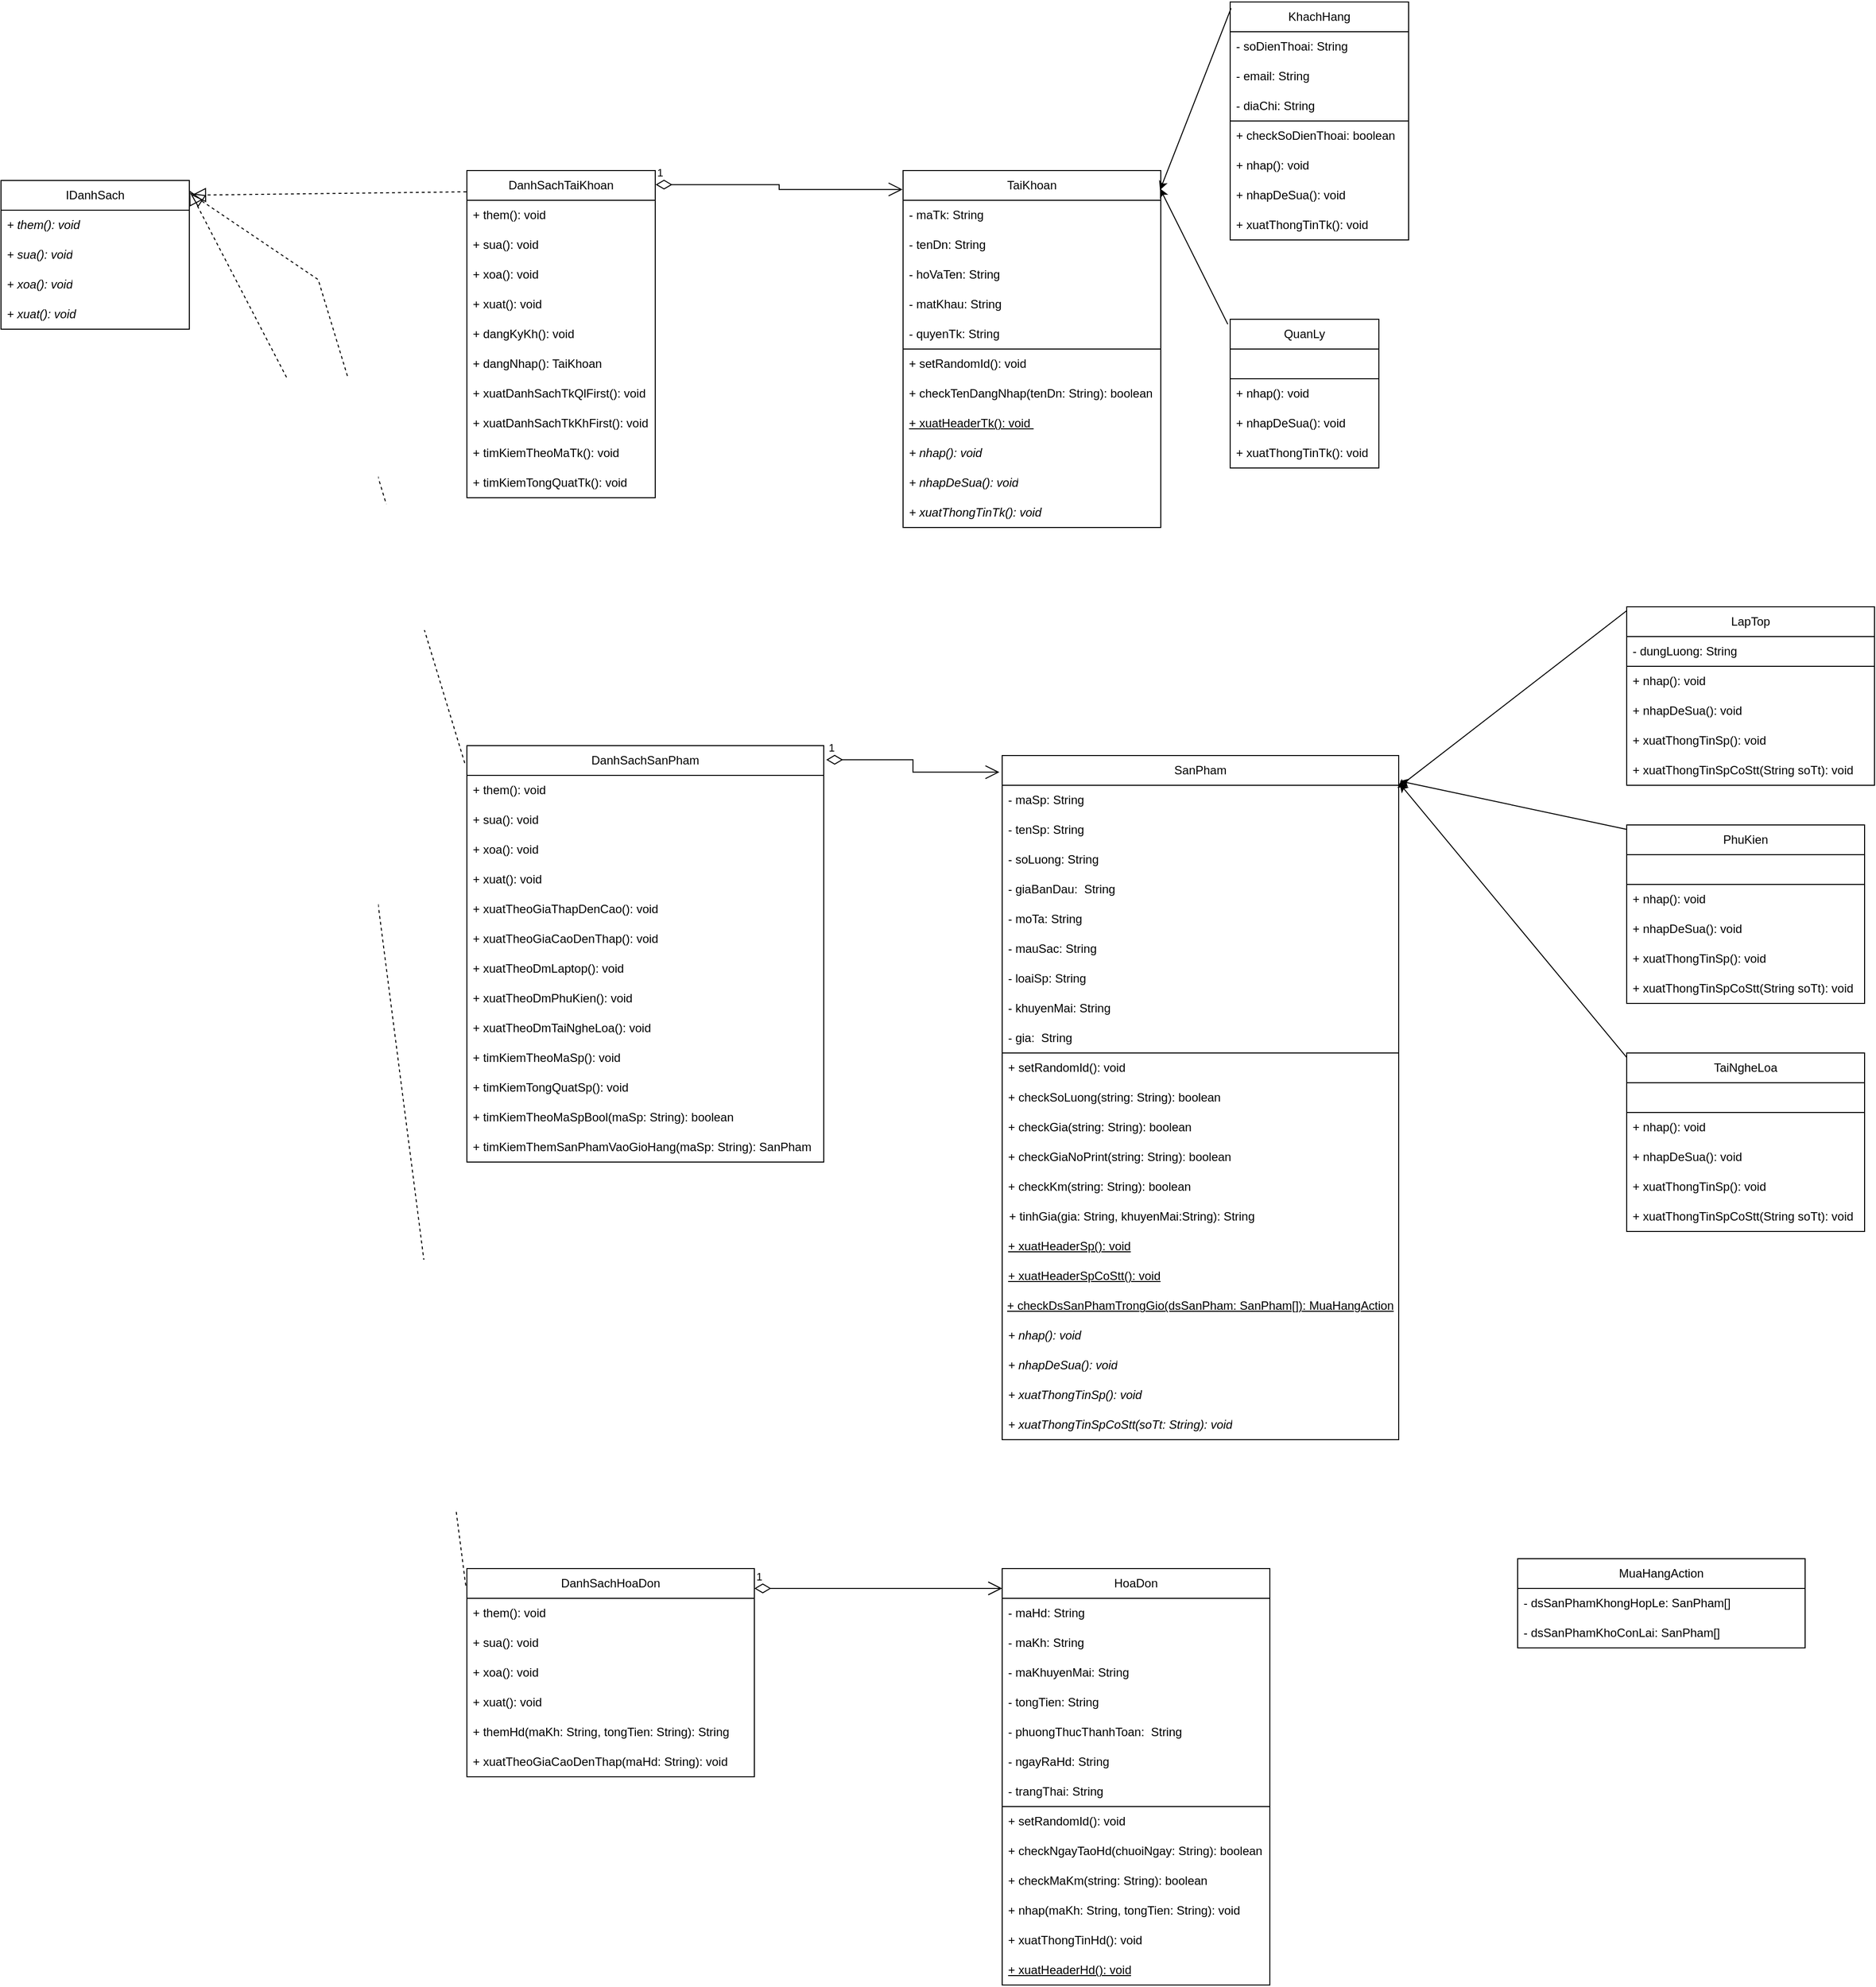 <mxfile version="26.1.0">
  <diagram name="Trang-1" id="TEADo6_Qft5cRPyc7dZM">
    <mxGraphModel dx="3261" dy="1114" grid="1" gridSize="10" guides="1" tooltips="1" connect="1" arrows="1" fold="1" page="1" pageScale="1" pageWidth="827" pageHeight="1169" math="0" shadow="0">
      <root>
        <mxCell id="0" />
        <mxCell id="1" parent="0" />
        <mxCell id="GnyuzEe8Hdg3utKh5gc8-3" value="TaiKhoan" style="swimlane;fontStyle=0;childLayout=stackLayout;horizontal=1;startSize=30;horizontalStack=0;resizeParent=1;resizeParentMax=0;resizeLast=0;collapsible=1;marginBottom=0;whiteSpace=wrap;html=1;" parent="1" vertex="1">
          <mxGeometry x="150" y="210" width="260" height="180" as="geometry" />
        </mxCell>
        <mxCell id="GnyuzEe8Hdg3utKh5gc8-4" value="- maTk: String" style="text;strokeColor=none;fillColor=none;align=left;verticalAlign=middle;spacingLeft=4;spacingRight=4;overflow=hidden;points=[[0,0.5],[1,0.5]];portConstraint=eastwest;rotatable=0;whiteSpace=wrap;html=1;" parent="GnyuzEe8Hdg3utKh5gc8-3" vertex="1">
          <mxGeometry y="30" width="260" height="30" as="geometry" />
        </mxCell>
        <mxCell id="GnyuzEe8Hdg3utKh5gc8-6" value="- tenDn: String" style="text;strokeColor=none;fillColor=none;align=left;verticalAlign=middle;spacingLeft=4;spacingRight=4;overflow=hidden;points=[[0,0.5],[1,0.5]];portConstraint=eastwest;rotatable=0;whiteSpace=wrap;html=1;" parent="GnyuzEe8Hdg3utKh5gc8-3" vertex="1">
          <mxGeometry y="60" width="260" height="30" as="geometry" />
        </mxCell>
        <mxCell id="JC-z9ZiI9egvLf5v4hhp-21" value="- hoVaTen: String" style="text;strokeColor=none;fillColor=none;align=left;verticalAlign=middle;spacingLeft=4;spacingRight=4;overflow=hidden;points=[[0,0.5],[1,0.5]];portConstraint=eastwest;rotatable=0;whiteSpace=wrap;html=1;" parent="GnyuzEe8Hdg3utKh5gc8-3" vertex="1">
          <mxGeometry y="90" width="260" height="30" as="geometry" />
        </mxCell>
        <mxCell id="GnyuzEe8Hdg3utKh5gc8-8" value="- matKhau: String" style="text;strokeColor=none;fillColor=none;align=left;verticalAlign=middle;spacingLeft=4;spacingRight=4;overflow=hidden;points=[[0,0.5],[1,0.5]];portConstraint=eastwest;rotatable=0;whiteSpace=wrap;html=1;" parent="GnyuzEe8Hdg3utKh5gc8-3" vertex="1">
          <mxGeometry y="120" width="260" height="30" as="geometry" />
        </mxCell>
        <mxCell id="GnyuzEe8Hdg3utKh5gc8-11" value="- quyenTk: String" style="text;strokeColor=none;fillColor=none;align=left;verticalAlign=middle;spacingLeft=4;spacingRight=4;overflow=hidden;points=[[0,0.5],[1,0.5]];portConstraint=eastwest;rotatable=0;whiteSpace=wrap;html=1;" parent="GnyuzEe8Hdg3utKh5gc8-3" vertex="1">
          <mxGeometry y="150" width="260" height="30" as="geometry" />
        </mxCell>
        <mxCell id="GnyuzEe8Hdg3utKh5gc8-12" value="" style="swimlane;startSize=0;" parent="1" vertex="1">
          <mxGeometry x="150" y="390" width="260" height="180" as="geometry" />
        </mxCell>
        <mxCell id="GnyuzEe8Hdg3utKh5gc8-13" value="+ setRandomId(): void&amp;nbsp;" style="text;strokeColor=none;fillColor=none;align=left;verticalAlign=middle;spacingLeft=4;spacingRight=4;overflow=hidden;points=[[0,0.5],[1,0.5]];portConstraint=eastwest;rotatable=0;whiteSpace=wrap;html=1;" parent="GnyuzEe8Hdg3utKh5gc8-12" vertex="1">
          <mxGeometry width="140" height="30" as="geometry" />
        </mxCell>
        <mxCell id="_Qm1WaXk6jFMfFJq54K4-4" value="+ checkTenDangNhap(tenDn: String): boolean&amp;nbsp;" style="text;strokeColor=none;fillColor=none;align=left;verticalAlign=middle;spacingLeft=4;spacingRight=4;overflow=hidden;points=[[0,0.5],[1,0.5]];portConstraint=eastwest;rotatable=0;whiteSpace=wrap;html=1;" parent="GnyuzEe8Hdg3utKh5gc8-12" vertex="1">
          <mxGeometry y="30" width="260" height="30" as="geometry" />
        </mxCell>
        <mxCell id="_Qm1WaXk6jFMfFJq54K4-8" value="+ xuatHeaderTk(): void&amp;nbsp;" style="text;strokeColor=none;fillColor=none;align=left;verticalAlign=middle;spacingLeft=4;spacingRight=4;overflow=hidden;points=[[0,0.5],[1,0.5]];portConstraint=eastwest;rotatable=0;whiteSpace=wrap;html=1;fontStyle=4" parent="GnyuzEe8Hdg3utKh5gc8-12" vertex="1">
          <mxGeometry y="60" width="190" height="30" as="geometry" />
        </mxCell>
        <mxCell id="_Qm1WaXk6jFMfFJq54K4-5" value="+ nhap(): void" style="text;strokeColor=none;fillColor=none;align=left;verticalAlign=middle;spacingLeft=4;spacingRight=4;overflow=hidden;points=[[0,0.5],[1,0.5]];portConstraint=eastwest;rotatable=0;whiteSpace=wrap;html=1;fontStyle=2" parent="GnyuzEe8Hdg3utKh5gc8-12" vertex="1">
          <mxGeometry y="90" width="200" height="30" as="geometry" />
        </mxCell>
        <mxCell id="_Qm1WaXk6jFMfFJq54K4-6" value="+ nhapDeSua(): void" style="text;strokeColor=none;fillColor=none;align=left;verticalAlign=middle;spacingLeft=4;spacingRight=4;overflow=hidden;points=[[0,0.5],[1,0.5]];portConstraint=eastwest;rotatable=0;whiteSpace=wrap;html=1;fontStyle=2" parent="GnyuzEe8Hdg3utKh5gc8-12" vertex="1">
          <mxGeometry y="120" width="200" height="30" as="geometry" />
        </mxCell>
        <mxCell id="_Qm1WaXk6jFMfFJq54K4-7" value="+ xuatThongTinTk(): void" style="text;strokeColor=none;fillColor=none;align=left;verticalAlign=middle;spacingLeft=4;spacingRight=4;overflow=hidden;points=[[0,0.5],[1,0.5]];portConstraint=eastwest;rotatable=0;whiteSpace=wrap;html=1;fontStyle=2" parent="GnyuzEe8Hdg3utKh5gc8-12" vertex="1">
          <mxGeometry y="150" width="200" height="30" as="geometry" />
        </mxCell>
        <mxCell id="JC-z9ZiI9egvLf5v4hhp-1" value="KhachHang" style="swimlane;fontStyle=0;childLayout=stackLayout;horizontal=1;startSize=30;horizontalStack=0;resizeParent=1;resizeParentMax=0;resizeLast=0;collapsible=1;marginBottom=0;whiteSpace=wrap;html=1;" parent="1" vertex="1">
          <mxGeometry x="480" y="40" width="180" height="120" as="geometry" />
        </mxCell>
        <mxCell id="JC-z9ZiI9egvLf5v4hhp-2" value="- soDienThoai: String" style="text;strokeColor=none;fillColor=none;align=left;verticalAlign=middle;spacingLeft=4;spacingRight=4;overflow=hidden;points=[[0,0.5],[1,0.5]];portConstraint=eastwest;rotatable=0;whiteSpace=wrap;html=1;" parent="JC-z9ZiI9egvLf5v4hhp-1" vertex="1">
          <mxGeometry y="30" width="180" height="30" as="geometry" />
        </mxCell>
        <mxCell id="_Qm1WaXk6jFMfFJq54K4-9" value="- email: String" style="text;strokeColor=none;fillColor=none;align=left;verticalAlign=middle;spacingLeft=4;spacingRight=4;overflow=hidden;points=[[0,0.5],[1,0.5]];portConstraint=eastwest;rotatable=0;whiteSpace=wrap;html=1;" parent="JC-z9ZiI9egvLf5v4hhp-1" vertex="1">
          <mxGeometry y="60" width="180" height="30" as="geometry" />
        </mxCell>
        <mxCell id="_Qm1WaXk6jFMfFJq54K4-10" value="- diaChi: String" style="text;strokeColor=none;fillColor=none;align=left;verticalAlign=middle;spacingLeft=4;spacingRight=4;overflow=hidden;points=[[0,0.5],[1,0.5]];portConstraint=eastwest;rotatable=0;whiteSpace=wrap;html=1;" parent="JC-z9ZiI9egvLf5v4hhp-1" vertex="1">
          <mxGeometry y="90" width="180" height="30" as="geometry" />
        </mxCell>
        <mxCell id="JC-z9ZiI9egvLf5v4hhp-8" value="" style="swimlane;startSize=0;" parent="1" vertex="1">
          <mxGeometry x="480" y="160" width="180" height="120" as="geometry" />
        </mxCell>
        <mxCell id="_Qm1WaXk6jFMfFJq54K4-3" value="+ checkSoDienThoai: boolean" style="text;strokeColor=none;fillColor=none;align=left;verticalAlign=middle;spacingLeft=4;spacingRight=4;overflow=hidden;points=[[0,0.5],[1,0.5]];portConstraint=eastwest;rotatable=0;whiteSpace=wrap;html=1;" parent="JC-z9ZiI9egvLf5v4hhp-8" vertex="1">
          <mxGeometry width="180" height="30" as="geometry" />
        </mxCell>
        <mxCell id="JC-z9ZiI9egvLf5v4hhp-9" value="+ nhap(): void" style="text;strokeColor=none;fillColor=none;align=left;verticalAlign=middle;spacingLeft=4;spacingRight=4;overflow=hidden;points=[[0,0.5],[1,0.5]];portConstraint=eastwest;rotatable=0;whiteSpace=wrap;html=1;" parent="JC-z9ZiI9egvLf5v4hhp-8" vertex="1">
          <mxGeometry y="30" width="180" height="30" as="geometry" />
        </mxCell>
        <mxCell id="_Qm1WaXk6jFMfFJq54K4-2" value="+ nhapDeSua(): void" style="text;strokeColor=none;fillColor=none;align=left;verticalAlign=middle;spacingLeft=4;spacingRight=4;overflow=hidden;points=[[0,0.5],[1,0.5]];portConstraint=eastwest;rotatable=0;whiteSpace=wrap;html=1;" parent="JC-z9ZiI9egvLf5v4hhp-8" vertex="1">
          <mxGeometry y="60" width="180" height="30" as="geometry" />
        </mxCell>
        <mxCell id="_Qm1WaXk6jFMfFJq54K4-11" value="+ xuatThongTinTk(): void" style="text;strokeColor=none;fillColor=none;align=left;verticalAlign=middle;spacingLeft=4;spacingRight=4;overflow=hidden;points=[[0,0.5],[1,0.5]];portConstraint=eastwest;rotatable=0;whiteSpace=wrap;html=1;" parent="JC-z9ZiI9egvLf5v4hhp-8" vertex="1">
          <mxGeometry y="90" width="170" height="30" as="geometry" />
        </mxCell>
        <mxCell id="JC-z9ZiI9egvLf5v4hhp-11" value="QuanLy" style="swimlane;fontStyle=0;childLayout=stackLayout;horizontal=1;startSize=30;horizontalStack=0;resizeParent=1;resizeParentMax=0;resizeLast=0;collapsible=1;marginBottom=0;whiteSpace=wrap;html=1;" parent="1" vertex="1">
          <mxGeometry x="480" y="360" width="150" height="60" as="geometry" />
        </mxCell>
        <mxCell id="JC-z9ZiI9egvLf5v4hhp-18" value="" style="swimlane;startSize=0;" parent="1" vertex="1">
          <mxGeometry x="480" y="420" width="150" height="90" as="geometry" />
        </mxCell>
        <mxCell id="_Qm1WaXk6jFMfFJq54K4-21" value="+ nhap(): void" style="text;strokeColor=none;fillColor=none;align=left;verticalAlign=middle;spacingLeft=4;spacingRight=4;overflow=hidden;points=[[0,0.5],[1,0.5]];portConstraint=eastwest;rotatable=0;whiteSpace=wrap;html=1;" parent="JC-z9ZiI9egvLf5v4hhp-18" vertex="1">
          <mxGeometry width="150" height="30" as="geometry" />
        </mxCell>
        <mxCell id="_Qm1WaXk6jFMfFJq54K4-22" value="+ nhapDeSua(): void" style="text;strokeColor=none;fillColor=none;align=left;verticalAlign=middle;spacingLeft=4;spacingRight=4;overflow=hidden;points=[[0,0.5],[1,0.5]];portConstraint=eastwest;rotatable=0;whiteSpace=wrap;html=1;" parent="JC-z9ZiI9egvLf5v4hhp-18" vertex="1">
          <mxGeometry y="30" width="150" height="30" as="geometry" />
        </mxCell>
        <mxCell id="_Qm1WaXk6jFMfFJq54K4-23" value="+ xuatThongTinTk(): void" style="text;strokeColor=none;fillColor=none;align=left;verticalAlign=middle;spacingLeft=4;spacingRight=4;overflow=hidden;points=[[0,0.5],[1,0.5]];portConstraint=eastwest;rotatable=0;whiteSpace=wrap;html=1;" parent="JC-z9ZiI9egvLf5v4hhp-18" vertex="1">
          <mxGeometry y="60" width="150" height="30" as="geometry" />
        </mxCell>
        <mxCell id="TKUJA5-GRmoaZ2aUbngq-1" value="" style="endArrow=classic;html=1;rounded=0;exitX=0.005;exitY=0.053;exitDx=0;exitDy=0;exitPerimeter=0;entryX=0.997;entryY=0.109;entryDx=0;entryDy=0;entryPerimeter=0;" parent="1" source="JC-z9ZiI9egvLf5v4hhp-1" target="GnyuzEe8Hdg3utKh5gc8-3" edge="1">
          <mxGeometry width="50" height="50" relative="1" as="geometry">
            <mxPoint x="390" y="270" as="sourcePoint" />
            <mxPoint x="420" y="300" as="targetPoint" />
          </mxGeometry>
        </mxCell>
        <mxCell id="TKUJA5-GRmoaZ2aUbngq-2" value="" style="endArrow=classic;html=1;rounded=0;exitX=-0.016;exitY=0.084;exitDx=0;exitDy=0;exitPerimeter=0;entryX=0.997;entryY=0.101;entryDx=0;entryDy=0;entryPerimeter=0;" parent="1" source="JC-z9ZiI9egvLf5v4hhp-11" target="GnyuzEe8Hdg3utKh5gc8-3" edge="1">
          <mxGeometry width="50" height="50" relative="1" as="geometry">
            <mxPoint x="491" y="120" as="sourcePoint" />
            <mxPoint x="350" y="297" as="targetPoint" />
          </mxGeometry>
        </mxCell>
        <mxCell id="qhtXlrBzNRr6gG4w9JeX-1" value="SanPham" style="swimlane;fontStyle=0;childLayout=stackLayout;horizontal=1;startSize=30;horizontalStack=0;resizeParent=1;resizeParentMax=0;resizeLast=0;collapsible=1;marginBottom=0;whiteSpace=wrap;html=1;" parent="1" vertex="1">
          <mxGeometry x="250" y="800" width="400" height="300" as="geometry" />
        </mxCell>
        <mxCell id="qhtXlrBzNRr6gG4w9JeX-2" value="- maSp: String" style="text;strokeColor=none;fillColor=none;align=left;verticalAlign=middle;spacingLeft=4;spacingRight=4;overflow=hidden;points=[[0,0.5],[1,0.5]];portConstraint=eastwest;rotatable=0;whiteSpace=wrap;html=1;" parent="qhtXlrBzNRr6gG4w9JeX-1" vertex="1">
          <mxGeometry y="30" width="400" height="30" as="geometry" />
        </mxCell>
        <mxCell id="qhtXlrBzNRr6gG4w9JeX-3" value="- tenSp: String" style="text;strokeColor=none;fillColor=none;align=left;verticalAlign=middle;spacingLeft=4;spacingRight=4;overflow=hidden;points=[[0,0.5],[1,0.5]];portConstraint=eastwest;rotatable=0;whiteSpace=wrap;html=1;" parent="qhtXlrBzNRr6gG4w9JeX-1" vertex="1">
          <mxGeometry y="60" width="400" height="30" as="geometry" />
        </mxCell>
        <mxCell id="qhtXlrBzNRr6gG4w9JeX-4" value="- soLuong: String" style="text;strokeColor=none;fillColor=none;align=left;verticalAlign=middle;spacingLeft=4;spacingRight=4;overflow=hidden;points=[[0,0.5],[1,0.5]];portConstraint=eastwest;rotatable=0;whiteSpace=wrap;html=1;" parent="qhtXlrBzNRr6gG4w9JeX-1" vertex="1">
          <mxGeometry y="90" width="400" height="30" as="geometry" />
        </mxCell>
        <mxCell id="qhtXlrBzNRr6gG4w9JeX-5" value="- giaBanDau:&amp;nbsp; String" style="text;strokeColor=none;fillColor=none;align=left;verticalAlign=middle;spacingLeft=4;spacingRight=4;overflow=hidden;points=[[0,0.5],[1,0.5]];portConstraint=eastwest;rotatable=0;whiteSpace=wrap;html=1;" parent="qhtXlrBzNRr6gG4w9JeX-1" vertex="1">
          <mxGeometry y="120" width="400" height="30" as="geometry" />
        </mxCell>
        <mxCell id="qhtXlrBzNRr6gG4w9JeX-6" value="- moTa: String" style="text;strokeColor=none;fillColor=none;align=left;verticalAlign=middle;spacingLeft=4;spacingRight=4;overflow=hidden;points=[[0,0.5],[1,0.5]];portConstraint=eastwest;rotatable=0;whiteSpace=wrap;html=1;" parent="qhtXlrBzNRr6gG4w9JeX-1" vertex="1">
          <mxGeometry y="150" width="400" height="30" as="geometry" />
        </mxCell>
        <mxCell id="qhtXlrBzNRr6gG4w9JeX-38" value="- mauSac: String" style="text;strokeColor=none;fillColor=none;align=left;verticalAlign=middle;spacingLeft=4;spacingRight=4;overflow=hidden;points=[[0,0.5],[1,0.5]];portConstraint=eastwest;rotatable=0;whiteSpace=wrap;html=1;" parent="qhtXlrBzNRr6gG4w9JeX-1" vertex="1">
          <mxGeometry y="180" width="400" height="30" as="geometry" />
        </mxCell>
        <mxCell id="qhtXlrBzNRr6gG4w9JeX-39" value="- loaiSp: String" style="text;strokeColor=none;fillColor=none;align=left;verticalAlign=middle;spacingLeft=4;spacingRight=4;overflow=hidden;points=[[0,0.5],[1,0.5]];portConstraint=eastwest;rotatable=0;whiteSpace=wrap;html=1;" parent="qhtXlrBzNRr6gG4w9JeX-1" vertex="1">
          <mxGeometry y="210" width="400" height="30" as="geometry" />
        </mxCell>
        <mxCell id="qhtXlrBzNRr6gG4w9JeX-65" value="- khuyenMai: String" style="text;strokeColor=none;fillColor=none;align=left;verticalAlign=middle;spacingLeft=4;spacingRight=4;overflow=hidden;points=[[0,0.5],[1,0.5]];portConstraint=eastwest;rotatable=0;whiteSpace=wrap;html=1;" parent="qhtXlrBzNRr6gG4w9JeX-1" vertex="1">
          <mxGeometry y="240" width="400" height="30" as="geometry" />
        </mxCell>
        <mxCell id="FiOedKz0_msWSFjW14d2-1" value="- gia:&amp;nbsp; String" style="text;strokeColor=none;fillColor=none;align=left;verticalAlign=middle;spacingLeft=4;spacingRight=4;overflow=hidden;points=[[0,0.5],[1,0.5]];portConstraint=eastwest;rotatable=0;whiteSpace=wrap;html=1;" parent="qhtXlrBzNRr6gG4w9JeX-1" vertex="1">
          <mxGeometry y="270" width="400" height="30" as="geometry" />
        </mxCell>
        <mxCell id="qhtXlrBzNRr6gG4w9JeX-27" value="" style="endArrow=classic;html=1;rounded=0;entryX=0.997;entryY=0.109;entryDx=0;entryDy=0;entryPerimeter=0;exitX=0.001;exitY=0.063;exitDx=0;exitDy=0;exitPerimeter=0;" parent="1" source="qhtXlrBzNRr6gG4w9JeX-40" target="qhtXlrBzNRr6gG4w9JeX-1" edge="1">
          <mxGeometry width="50" height="50" relative="1" as="geometry">
            <mxPoint x="540" y="610" as="sourcePoint" />
            <mxPoint x="460" y="890" as="targetPoint" />
          </mxGeometry>
        </mxCell>
        <mxCell id="qhtXlrBzNRr6gG4w9JeX-28" value="" style="endArrow=classic;html=1;rounded=0;entryX=1.003;entryY=0.086;entryDx=0;entryDy=0;entryPerimeter=0;exitX=-0.002;exitY=0.073;exitDx=0;exitDy=0;exitPerimeter=0;" parent="1" source="qhtXlrBzNRr6gG4w9JeX-49" target="qhtXlrBzNRr6gG4w9JeX-1" edge="1">
          <mxGeometry width="50" height="50" relative="1" as="geometry">
            <mxPoint x="500" y="920" as="sourcePoint" />
            <mxPoint x="390" y="820" as="targetPoint" />
          </mxGeometry>
        </mxCell>
        <mxCell id="qhtXlrBzNRr6gG4w9JeX-37" value="" style="endArrow=classic;html=1;rounded=0;exitX=-0.001;exitY=0.069;exitDx=0;exitDy=0;exitPerimeter=0;entryX=1.002;entryY=0.094;entryDx=0;entryDy=0;entryPerimeter=0;" parent="1" source="qhtXlrBzNRr6gG4w9JeX-57" target="qhtXlrBzNRr6gG4w9JeX-1" edge="1">
          <mxGeometry width="50" height="50" relative="1" as="geometry">
            <mxPoint x="527.06" y="1218.54" as="sourcePoint" />
            <mxPoint x="390" y="820" as="targetPoint" />
          </mxGeometry>
        </mxCell>
        <mxCell id="qhtXlrBzNRr6gG4w9JeX-40" value="LapTop" style="swimlane;fontStyle=0;childLayout=stackLayout;horizontal=1;startSize=30;horizontalStack=0;resizeParent=1;resizeParentMax=0;resizeLast=0;collapsible=1;marginBottom=0;whiteSpace=wrap;html=1;" parent="1" vertex="1">
          <mxGeometry x="880" y="650" width="250" height="60" as="geometry" />
        </mxCell>
        <mxCell id="qhtXlrBzNRr6gG4w9JeX-48" value="- dungLuong: String" style="text;strokeColor=none;fillColor=none;align=left;verticalAlign=middle;spacingLeft=4;spacingRight=4;overflow=hidden;points=[[0,0.5],[1,0.5]];portConstraint=eastwest;rotatable=0;whiteSpace=wrap;html=1;" parent="qhtXlrBzNRr6gG4w9JeX-40" vertex="1">
          <mxGeometry y="30" width="250" height="30" as="geometry" />
        </mxCell>
        <mxCell id="qhtXlrBzNRr6gG4w9JeX-49" value="PhuKien" style="swimlane;fontStyle=0;childLayout=stackLayout;horizontal=1;startSize=30;horizontalStack=0;resizeParent=1;resizeParentMax=0;resizeLast=0;collapsible=1;marginBottom=0;whiteSpace=wrap;html=1;" parent="1" vertex="1">
          <mxGeometry x="880" y="870" width="240" height="60" as="geometry" />
        </mxCell>
        <mxCell id="qhtXlrBzNRr6gG4w9JeX-57" value="TaiNgheLoa" style="swimlane;fontStyle=0;childLayout=stackLayout;horizontal=1;startSize=30;horizontalStack=0;resizeParent=1;resizeParentMax=0;resizeLast=0;collapsible=1;marginBottom=0;whiteSpace=wrap;html=1;" parent="1" vertex="1">
          <mxGeometry x="880" y="1100" width="240" height="60" as="geometry" />
        </mxCell>
        <mxCell id="_Qm1WaXk6jFMfFJq54K4-25" value="" style="swimlane;startSize=0;" parent="1" vertex="1">
          <mxGeometry x="250" y="1100" width="400" height="390" as="geometry" />
        </mxCell>
        <mxCell id="_Qm1WaXk6jFMfFJq54K4-26" value="+ setRandomId(): void&amp;nbsp;" style="text;strokeColor=none;fillColor=none;align=left;verticalAlign=middle;spacingLeft=4;spacingRight=4;overflow=hidden;points=[[0,0.5],[1,0.5]];portConstraint=eastwest;rotatable=0;whiteSpace=wrap;html=1;" parent="_Qm1WaXk6jFMfFJq54K4-25" vertex="1">
          <mxGeometry width="140" height="30" as="geometry" />
        </mxCell>
        <mxCell id="_Qm1WaXk6jFMfFJq54K4-28" value="+ checkSoLuong(string: String): boolean" style="text;strokeColor=none;fillColor=none;align=left;verticalAlign=middle;spacingLeft=4;spacingRight=4;overflow=hidden;points=[[0,0.5],[1,0.5]];portConstraint=eastwest;rotatable=0;whiteSpace=wrap;html=1;" parent="_Qm1WaXk6jFMfFJq54K4-25" vertex="1">
          <mxGeometry y="30" width="240" height="30" as="geometry" />
        </mxCell>
        <mxCell id="_Qm1WaXk6jFMfFJq54K4-99" value="+ checkGia(string: String): boolean" style="text;strokeColor=none;fillColor=none;align=left;verticalAlign=middle;spacingLeft=4;spacingRight=4;overflow=hidden;points=[[0,0.5],[1,0.5]];portConstraint=eastwest;rotatable=0;whiteSpace=wrap;html=1;" parent="_Qm1WaXk6jFMfFJq54K4-25" vertex="1">
          <mxGeometry y="60" width="230" height="30" as="geometry" />
        </mxCell>
        <mxCell id="_Qm1WaXk6jFMfFJq54K4-101" value="+ checkGiaNoPrint(string: String): boolean" style="text;strokeColor=none;fillColor=none;align=left;verticalAlign=middle;spacingLeft=4;spacingRight=4;overflow=hidden;points=[[0,0.5],[1,0.5]];portConstraint=eastwest;rotatable=0;whiteSpace=wrap;html=1;" parent="_Qm1WaXk6jFMfFJq54K4-25" vertex="1">
          <mxGeometry y="90" width="250" height="30" as="geometry" />
        </mxCell>
        <mxCell id="_Qm1WaXk6jFMfFJq54K4-32" value="+ checkKm(string: String): boolean" style="text;strokeColor=none;fillColor=none;align=left;verticalAlign=middle;spacingLeft=4;spacingRight=4;overflow=hidden;points=[[0,0.5],[1,0.5]];portConstraint=eastwest;rotatable=0;whiteSpace=wrap;html=1;" parent="_Qm1WaXk6jFMfFJq54K4-25" vertex="1">
          <mxGeometry y="120" width="230" height="30" as="geometry" />
        </mxCell>
        <mxCell id="_Qm1WaXk6jFMfFJq54K4-33" value="+ xuatHeaderSp(): void" style="text;strokeColor=none;fillColor=none;align=left;verticalAlign=middle;spacingLeft=4;spacingRight=4;overflow=hidden;points=[[0,0.5],[1,0.5]];portConstraint=eastwest;rotatable=0;whiteSpace=wrap;html=1;fontStyle=4" parent="_Qm1WaXk6jFMfFJq54K4-25" vertex="1">
          <mxGeometry y="180" width="150" height="30" as="geometry" />
        </mxCell>
        <mxCell id="dD1Nw-LrX4-UFUcD86zw-1" value="+ xuatHeaderSpCoStt(): void" style="text;strokeColor=none;fillColor=none;align=left;verticalAlign=middle;spacingLeft=4;spacingRight=4;overflow=hidden;points=[[0,0.5],[1,0.5]];portConstraint=eastwest;rotatable=0;whiteSpace=wrap;html=1;fontStyle=4" parent="_Qm1WaXk6jFMfFJq54K4-25" vertex="1">
          <mxGeometry y="210" width="210" height="30" as="geometry" />
        </mxCell>
        <mxCell id="dD1Nw-LrX4-UFUcD86zw-2" value="+ checkDsSanPhamTrongGio(dsSanPham: SanPham[]): MuaHangAction" style="text;strokeColor=none;fillColor=none;align=left;verticalAlign=middle;spacingLeft=4;spacingRight=4;overflow=hidden;points=[[0,0.5],[1,0.5]];portConstraint=eastwest;rotatable=0;whiteSpace=wrap;html=1;fontStyle=4" parent="_Qm1WaXk6jFMfFJq54K4-25" vertex="1">
          <mxGeometry x="-1" y="240" width="401" height="30" as="geometry" />
        </mxCell>
        <mxCell id="_Qm1WaXk6jFMfFJq54K4-29" value="+ nhap(): void" style="text;strokeColor=none;fillColor=none;align=left;verticalAlign=middle;spacingLeft=4;spacingRight=4;overflow=hidden;points=[[0,0.5],[1,0.5]];portConstraint=eastwest;rotatable=0;whiteSpace=wrap;html=1;fontStyle=2" parent="_Qm1WaXk6jFMfFJq54K4-25" vertex="1">
          <mxGeometry y="270" width="120" height="30" as="geometry" />
        </mxCell>
        <mxCell id="_Qm1WaXk6jFMfFJq54K4-30" value="+ nhapDeSua(): void" style="text;strokeColor=none;fillColor=none;align=left;verticalAlign=middle;spacingLeft=4;spacingRight=4;overflow=hidden;points=[[0,0.5],[1,0.5]];portConstraint=eastwest;rotatable=0;whiteSpace=wrap;html=1;fontStyle=2" parent="_Qm1WaXk6jFMfFJq54K4-25" vertex="1">
          <mxGeometry y="300" width="140" height="30" as="geometry" />
        </mxCell>
        <mxCell id="_Qm1WaXk6jFMfFJq54K4-31" value="+ xuatThongTinSp(): void" style="text;strokeColor=none;fillColor=none;align=left;verticalAlign=middle;spacingLeft=4;spacingRight=4;overflow=hidden;points=[[0,0.5],[1,0.5]];portConstraint=eastwest;rotatable=0;whiteSpace=wrap;html=1;fontStyle=2" parent="_Qm1WaXk6jFMfFJq54K4-25" vertex="1">
          <mxGeometry y="330" width="150" height="30" as="geometry" />
        </mxCell>
        <mxCell id="dD1Nw-LrX4-UFUcD86zw-3" value="+ xuatThongTinSpCoStt(soTt: String): void" style="text;strokeColor=none;fillColor=none;align=left;verticalAlign=middle;spacingLeft=4;spacingRight=4;overflow=hidden;points=[[0,0.5],[1,0.5]];portConstraint=eastwest;rotatable=0;whiteSpace=wrap;html=1;fontStyle=2" parent="_Qm1WaXk6jFMfFJq54K4-25" vertex="1">
          <mxGeometry y="360" width="240" height="30" as="geometry" />
        </mxCell>
        <mxCell id="FiOedKz0_msWSFjW14d2-2" value="+ tinhGia(gia: String, khuyenMai:String): String" style="text;strokeColor=none;fillColor=none;align=left;verticalAlign=middle;spacingLeft=4;spacingRight=4;overflow=hidden;points=[[0,0.5],[1,0.5]];portConstraint=eastwest;rotatable=0;whiteSpace=wrap;html=1;" parent="_Qm1WaXk6jFMfFJq54K4-25" vertex="1">
          <mxGeometry x="1" y="150" width="349" height="30" as="geometry" />
        </mxCell>
        <mxCell id="_Qm1WaXk6jFMfFJq54K4-34" value="" style="swimlane;startSize=0;" parent="1" vertex="1">
          <mxGeometry x="880" y="710" width="250" height="120" as="geometry" />
        </mxCell>
        <mxCell id="_Qm1WaXk6jFMfFJq54K4-35" value="+ nhap(): void" style="text;strokeColor=none;fillColor=none;align=left;verticalAlign=middle;spacingLeft=4;spacingRight=4;overflow=hidden;points=[[0,0.5],[1,0.5]];portConstraint=eastwest;rotatable=0;whiteSpace=wrap;html=1;" parent="_Qm1WaXk6jFMfFJq54K4-34" vertex="1">
          <mxGeometry width="150" height="30" as="geometry" />
        </mxCell>
        <mxCell id="_Qm1WaXk6jFMfFJq54K4-36" value="+ nhapDeSua(): void" style="text;strokeColor=none;fillColor=none;align=left;verticalAlign=middle;spacingLeft=4;spacingRight=4;overflow=hidden;points=[[0,0.5],[1,0.5]];portConstraint=eastwest;rotatable=0;whiteSpace=wrap;html=1;" parent="_Qm1WaXk6jFMfFJq54K4-34" vertex="1">
          <mxGeometry y="30" width="150" height="30" as="geometry" />
        </mxCell>
        <mxCell id="_Qm1WaXk6jFMfFJq54K4-37" value="+ xuatThongTinSp(): void" style="text;strokeColor=none;fillColor=none;align=left;verticalAlign=middle;spacingLeft=4;spacingRight=4;overflow=hidden;points=[[0,0.5],[1,0.5]];portConstraint=eastwest;rotatable=0;whiteSpace=wrap;html=1;" parent="_Qm1WaXk6jFMfFJq54K4-34" vertex="1">
          <mxGeometry y="60" width="150" height="30" as="geometry" />
        </mxCell>
        <mxCell id="dD1Nw-LrX4-UFUcD86zw-4" value="+ xuatThongTinSpCoStt(String soTt): void" style="text;strokeColor=none;fillColor=none;align=left;verticalAlign=middle;spacingLeft=4;spacingRight=4;overflow=hidden;points=[[0,0.5],[1,0.5]];portConstraint=eastwest;rotatable=0;whiteSpace=wrap;html=1;" parent="_Qm1WaXk6jFMfFJq54K4-34" vertex="1">
          <mxGeometry y="90" width="250" height="30" as="geometry" />
        </mxCell>
        <mxCell id="_Qm1WaXk6jFMfFJq54K4-38" value="" style="swimlane;startSize=0;" parent="1" vertex="1">
          <mxGeometry x="880" y="930" width="240" height="120" as="geometry" />
        </mxCell>
        <mxCell id="_Qm1WaXk6jFMfFJq54K4-39" value="+ nhap(): void" style="text;strokeColor=none;fillColor=none;align=left;verticalAlign=middle;spacingLeft=4;spacingRight=4;overflow=hidden;points=[[0,0.5],[1,0.5]];portConstraint=eastwest;rotatable=0;whiteSpace=wrap;html=1;" parent="_Qm1WaXk6jFMfFJq54K4-38" vertex="1">
          <mxGeometry width="150" height="30" as="geometry" />
        </mxCell>
        <mxCell id="_Qm1WaXk6jFMfFJq54K4-40" value="+ nhapDeSua(): void" style="text;strokeColor=none;fillColor=none;align=left;verticalAlign=middle;spacingLeft=4;spacingRight=4;overflow=hidden;points=[[0,0.5],[1,0.5]];portConstraint=eastwest;rotatable=0;whiteSpace=wrap;html=1;" parent="_Qm1WaXk6jFMfFJq54K4-38" vertex="1">
          <mxGeometry y="30" width="150" height="30" as="geometry" />
        </mxCell>
        <mxCell id="_Qm1WaXk6jFMfFJq54K4-41" value="+ xuatThongTinSp(): void" style="text;strokeColor=none;fillColor=none;align=left;verticalAlign=middle;spacingLeft=4;spacingRight=4;overflow=hidden;points=[[0,0.5],[1,0.5]];portConstraint=eastwest;rotatable=0;whiteSpace=wrap;html=1;" parent="_Qm1WaXk6jFMfFJq54K4-38" vertex="1">
          <mxGeometry y="60" width="150" height="30" as="geometry" />
        </mxCell>
        <mxCell id="dD1Nw-LrX4-UFUcD86zw-5" value="+ xuatThongTinSpCoStt(String soTt): void" style="text;strokeColor=none;fillColor=none;align=left;verticalAlign=middle;spacingLeft=4;spacingRight=4;overflow=hidden;points=[[0,0.5],[1,0.5]];portConstraint=eastwest;rotatable=0;whiteSpace=wrap;html=1;" parent="_Qm1WaXk6jFMfFJq54K4-38" vertex="1">
          <mxGeometry y="90" width="240" height="30" as="geometry" />
        </mxCell>
        <mxCell id="_Qm1WaXk6jFMfFJq54K4-42" value="" style="swimlane;startSize=0;" parent="1" vertex="1">
          <mxGeometry x="880" y="1160" width="240" height="120" as="geometry" />
        </mxCell>
        <mxCell id="_Qm1WaXk6jFMfFJq54K4-43" value="+ nhap(): void" style="text;strokeColor=none;fillColor=none;align=left;verticalAlign=middle;spacingLeft=4;spacingRight=4;overflow=hidden;points=[[0,0.5],[1,0.5]];portConstraint=eastwest;rotatable=0;whiteSpace=wrap;html=1;" parent="_Qm1WaXk6jFMfFJq54K4-42" vertex="1">
          <mxGeometry width="150" height="30" as="geometry" />
        </mxCell>
        <mxCell id="_Qm1WaXk6jFMfFJq54K4-44" value="+ nhapDeSua(): void" style="text;strokeColor=none;fillColor=none;align=left;verticalAlign=middle;spacingLeft=4;spacingRight=4;overflow=hidden;points=[[0,0.5],[1,0.5]];portConstraint=eastwest;rotatable=0;whiteSpace=wrap;html=1;" parent="_Qm1WaXk6jFMfFJq54K4-42" vertex="1">
          <mxGeometry y="30" width="150" height="30" as="geometry" />
        </mxCell>
        <mxCell id="_Qm1WaXk6jFMfFJq54K4-45" value="+ xuatThongTinSp(): void" style="text;strokeColor=none;fillColor=none;align=left;verticalAlign=middle;spacingLeft=4;spacingRight=4;overflow=hidden;points=[[0,0.5],[1,0.5]];portConstraint=eastwest;rotatable=0;whiteSpace=wrap;html=1;" parent="_Qm1WaXk6jFMfFJq54K4-42" vertex="1">
          <mxGeometry y="60" width="150" height="30" as="geometry" />
        </mxCell>
        <mxCell id="dD1Nw-LrX4-UFUcD86zw-6" value="+ xuatThongTinSpCoStt(String soTt): void" style="text;strokeColor=none;fillColor=none;align=left;verticalAlign=middle;spacingLeft=4;spacingRight=4;overflow=hidden;points=[[0,0.5],[1,0.5]];portConstraint=eastwest;rotatable=0;whiteSpace=wrap;html=1;" parent="_Qm1WaXk6jFMfFJq54K4-42" vertex="1">
          <mxGeometry y="90" width="240" height="30" as="geometry" />
        </mxCell>
        <mxCell id="_Qm1WaXk6jFMfFJq54K4-46" value="DanhSachTaiKhoan" style="swimlane;fontStyle=0;childLayout=stackLayout;horizontal=1;startSize=30;horizontalStack=0;resizeParent=1;resizeParentMax=0;resizeLast=0;collapsible=1;marginBottom=0;whiteSpace=wrap;html=1;" parent="1" vertex="1">
          <mxGeometry x="-290" y="210" width="190" height="330" as="geometry" />
        </mxCell>
        <mxCell id="_Qm1WaXk6jFMfFJq54K4-47" value="+ them(): void" style="text;strokeColor=none;fillColor=none;align=left;verticalAlign=middle;spacingLeft=4;spacingRight=4;overflow=hidden;points=[[0,0.5],[1,0.5]];portConstraint=eastwest;rotatable=0;whiteSpace=wrap;html=1;" parent="_Qm1WaXk6jFMfFJq54K4-46" vertex="1">
          <mxGeometry y="30" width="190" height="30" as="geometry" />
        </mxCell>
        <mxCell id="_Qm1WaXk6jFMfFJq54K4-48" value="+ sua(): void" style="text;strokeColor=none;fillColor=none;align=left;verticalAlign=middle;spacingLeft=4;spacingRight=4;overflow=hidden;points=[[0,0.5],[1,0.5]];portConstraint=eastwest;rotatable=0;whiteSpace=wrap;html=1;" parent="_Qm1WaXk6jFMfFJq54K4-46" vertex="1">
          <mxGeometry y="60" width="190" height="30" as="geometry" />
        </mxCell>
        <mxCell id="_Qm1WaXk6jFMfFJq54K4-49" value="+ xoa(): void" style="text;strokeColor=none;fillColor=none;align=left;verticalAlign=middle;spacingLeft=4;spacingRight=4;overflow=hidden;points=[[0,0.5],[1,0.5]];portConstraint=eastwest;rotatable=0;whiteSpace=wrap;html=1;" parent="_Qm1WaXk6jFMfFJq54K4-46" vertex="1">
          <mxGeometry y="90" width="190" height="30" as="geometry" />
        </mxCell>
        <mxCell id="_Qm1WaXk6jFMfFJq54K4-50" value="+ xuat(): void" style="text;strokeColor=none;fillColor=none;align=left;verticalAlign=middle;spacingLeft=4;spacingRight=4;overflow=hidden;points=[[0,0.5],[1,0.5]];portConstraint=eastwest;rotatable=0;whiteSpace=wrap;html=1;" parent="_Qm1WaXk6jFMfFJq54K4-46" vertex="1">
          <mxGeometry y="120" width="190" height="30" as="geometry" />
        </mxCell>
        <mxCell id="_Qm1WaXk6jFMfFJq54K4-51" value="+ dangKyKh(): void" style="text;strokeColor=none;fillColor=none;align=left;verticalAlign=middle;spacingLeft=4;spacingRight=4;overflow=hidden;points=[[0,0.5],[1,0.5]];portConstraint=eastwest;rotatable=0;whiteSpace=wrap;html=1;" parent="_Qm1WaXk6jFMfFJq54K4-46" vertex="1">
          <mxGeometry y="150" width="190" height="30" as="geometry" />
        </mxCell>
        <mxCell id="_Qm1WaXk6jFMfFJq54K4-62" value="+ dangNhap(): TaiKhoan" style="text;strokeColor=none;fillColor=none;align=left;verticalAlign=middle;spacingLeft=4;spacingRight=4;overflow=hidden;points=[[0,0.5],[1,0.5]];portConstraint=eastwest;rotatable=0;whiteSpace=wrap;html=1;" parent="_Qm1WaXk6jFMfFJq54K4-46" vertex="1">
          <mxGeometry y="180" width="190" height="30" as="geometry" />
        </mxCell>
        <mxCell id="_Qm1WaXk6jFMfFJq54K4-63" value="+ xuatDanhSachTkQlFirst(): void" style="text;strokeColor=none;fillColor=none;align=left;verticalAlign=middle;spacingLeft=4;spacingRight=4;overflow=hidden;points=[[0,0.5],[1,0.5]];portConstraint=eastwest;rotatable=0;whiteSpace=wrap;html=1;" parent="_Qm1WaXk6jFMfFJq54K4-46" vertex="1">
          <mxGeometry y="210" width="190" height="30" as="geometry" />
        </mxCell>
        <mxCell id="_Qm1WaXk6jFMfFJq54K4-64" value="+ xuatDanhSachTkKhFirst(): void" style="text;strokeColor=none;fillColor=none;align=left;verticalAlign=middle;spacingLeft=4;spacingRight=4;overflow=hidden;points=[[0,0.5],[1,0.5]];portConstraint=eastwest;rotatable=0;whiteSpace=wrap;html=1;" parent="_Qm1WaXk6jFMfFJq54K4-46" vertex="1">
          <mxGeometry y="240" width="190" height="30" as="geometry" />
        </mxCell>
        <mxCell id="_Qm1WaXk6jFMfFJq54K4-65" value="+ timKiemTheoMaTk(): void" style="text;strokeColor=none;fillColor=none;align=left;verticalAlign=middle;spacingLeft=4;spacingRight=4;overflow=hidden;points=[[0,0.5],[1,0.5]];portConstraint=eastwest;rotatable=0;whiteSpace=wrap;html=1;" parent="_Qm1WaXk6jFMfFJq54K4-46" vertex="1">
          <mxGeometry y="270" width="190" height="30" as="geometry" />
        </mxCell>
        <mxCell id="_Qm1WaXk6jFMfFJq54K4-66" value="+ timKiemTongQuatTk(): void" style="text;strokeColor=none;fillColor=none;align=left;verticalAlign=middle;spacingLeft=4;spacingRight=4;overflow=hidden;points=[[0,0.5],[1,0.5]];portConstraint=eastwest;rotatable=0;whiteSpace=wrap;html=1;" parent="_Qm1WaXk6jFMfFJq54K4-46" vertex="1">
          <mxGeometry y="300" width="190" height="30" as="geometry" />
        </mxCell>
        <mxCell id="_Qm1WaXk6jFMfFJq54K4-59" value="1" style="endArrow=open;html=1;endSize=12;startArrow=diamondThin;startSize=14;startFill=0;edgeStyle=orthogonalEdgeStyle;align=left;verticalAlign=bottom;rounded=0;entryX=-0.002;entryY=0.106;entryDx=0;entryDy=0;entryPerimeter=0;exitX=1.002;exitY=0.043;exitDx=0;exitDy=0;exitPerimeter=0;" parent="1" source="_Qm1WaXk6jFMfFJq54K4-46" target="GnyuzEe8Hdg3utKh5gc8-3" edge="1">
          <mxGeometry x="-1" y="3" relative="1" as="geometry">
            <mxPoint x="-100" y="219.47" as="sourcePoint" />
            <mxPoint x="60" y="219.47" as="targetPoint" />
          </mxGeometry>
        </mxCell>
        <mxCell id="_Qm1WaXk6jFMfFJq54K4-61" value="" style="endArrow=block;dashed=1;endFill=0;endSize=12;html=1;rounded=0;exitX=-0.003;exitY=0.065;exitDx=0;exitDy=0;exitPerimeter=0;entryX=1.012;entryY=0.099;entryDx=0;entryDy=0;entryPerimeter=0;" parent="1" source="_Qm1WaXk6jFMfFJq54K4-46" target="_Qm1WaXk6jFMfFJq54K4-67" edge="1">
          <mxGeometry width="160" relative="1" as="geometry">
            <mxPoint x="-310" y="170" as="sourcePoint" />
            <mxPoint x="-420" y="30" as="targetPoint" />
          </mxGeometry>
        </mxCell>
        <mxCell id="_Qm1WaXk6jFMfFJq54K4-67" value="IDanhSach" style="swimlane;fontStyle=0;childLayout=stackLayout;horizontal=1;startSize=30;horizontalStack=0;resizeParent=1;resizeParentMax=0;resizeLast=0;collapsible=1;marginBottom=0;whiteSpace=wrap;html=1;" parent="1" vertex="1">
          <mxGeometry x="-760" y="220" width="190" height="150" as="geometry" />
        </mxCell>
        <mxCell id="_Qm1WaXk6jFMfFJq54K4-68" value="+ them(): void" style="text;strokeColor=none;fillColor=none;align=left;verticalAlign=middle;spacingLeft=4;spacingRight=4;overflow=hidden;points=[[0,0.5],[1,0.5]];portConstraint=eastwest;rotatable=0;whiteSpace=wrap;html=1;fontStyle=2" parent="_Qm1WaXk6jFMfFJq54K4-67" vertex="1">
          <mxGeometry y="30" width="190" height="30" as="geometry" />
        </mxCell>
        <mxCell id="_Qm1WaXk6jFMfFJq54K4-69" value="+ sua(): void" style="text;strokeColor=none;fillColor=none;align=left;verticalAlign=middle;spacingLeft=4;spacingRight=4;overflow=hidden;points=[[0,0.5],[1,0.5]];portConstraint=eastwest;rotatable=0;whiteSpace=wrap;html=1;fontStyle=2" parent="_Qm1WaXk6jFMfFJq54K4-67" vertex="1">
          <mxGeometry y="60" width="190" height="30" as="geometry" />
        </mxCell>
        <mxCell id="_Qm1WaXk6jFMfFJq54K4-70" value="+ xoa(): void" style="text;strokeColor=none;fillColor=none;align=left;verticalAlign=middle;spacingLeft=4;spacingRight=4;overflow=hidden;points=[[0,0.5],[1,0.5]];portConstraint=eastwest;rotatable=0;whiteSpace=wrap;html=1;fontStyle=2" parent="_Qm1WaXk6jFMfFJq54K4-67" vertex="1">
          <mxGeometry y="90" width="190" height="30" as="geometry" />
        </mxCell>
        <mxCell id="_Qm1WaXk6jFMfFJq54K4-71" value="+ xuat(): void" style="text;strokeColor=none;fillColor=none;align=left;verticalAlign=middle;spacingLeft=4;spacingRight=4;overflow=hidden;points=[[0,0.5],[1,0.5]];portConstraint=eastwest;rotatable=0;whiteSpace=wrap;html=1;fontStyle=2" parent="_Qm1WaXk6jFMfFJq54K4-67" vertex="1">
          <mxGeometry y="120" width="190" height="30" as="geometry" />
        </mxCell>
        <mxCell id="_Qm1WaXk6jFMfFJq54K4-78" value="DanhSachSanPham" style="swimlane;fontStyle=0;childLayout=stackLayout;horizontal=1;startSize=30;horizontalStack=0;resizeParent=1;resizeParentMax=0;resizeLast=0;collapsible=1;marginBottom=0;whiteSpace=wrap;html=1;" parent="1" vertex="1">
          <mxGeometry x="-290" y="790" width="360" height="420" as="geometry" />
        </mxCell>
        <mxCell id="_Qm1WaXk6jFMfFJq54K4-79" value="+ them(): void" style="text;strokeColor=none;fillColor=none;align=left;verticalAlign=middle;spacingLeft=4;spacingRight=4;overflow=hidden;points=[[0,0.5],[1,0.5]];portConstraint=eastwest;rotatable=0;whiteSpace=wrap;html=1;" parent="_Qm1WaXk6jFMfFJq54K4-78" vertex="1">
          <mxGeometry y="30" width="360" height="30" as="geometry" />
        </mxCell>
        <mxCell id="_Qm1WaXk6jFMfFJq54K4-80" value="+ sua(): void" style="text;strokeColor=none;fillColor=none;align=left;verticalAlign=middle;spacingLeft=4;spacingRight=4;overflow=hidden;points=[[0,0.5],[1,0.5]];portConstraint=eastwest;rotatable=0;whiteSpace=wrap;html=1;" parent="_Qm1WaXk6jFMfFJq54K4-78" vertex="1">
          <mxGeometry y="60" width="360" height="30" as="geometry" />
        </mxCell>
        <mxCell id="_Qm1WaXk6jFMfFJq54K4-81" value="+ xoa(): void" style="text;strokeColor=none;fillColor=none;align=left;verticalAlign=middle;spacingLeft=4;spacingRight=4;overflow=hidden;points=[[0,0.5],[1,0.5]];portConstraint=eastwest;rotatable=0;whiteSpace=wrap;html=1;" parent="_Qm1WaXk6jFMfFJq54K4-78" vertex="1">
          <mxGeometry y="90" width="360" height="30" as="geometry" />
        </mxCell>
        <mxCell id="_Qm1WaXk6jFMfFJq54K4-82" value="+ xuat(): void" style="text;strokeColor=none;fillColor=none;align=left;verticalAlign=middle;spacingLeft=4;spacingRight=4;overflow=hidden;points=[[0,0.5],[1,0.5]];portConstraint=eastwest;rotatable=0;whiteSpace=wrap;html=1;" parent="_Qm1WaXk6jFMfFJq54K4-78" vertex="1">
          <mxGeometry y="120" width="360" height="30" as="geometry" />
        </mxCell>
        <mxCell id="_Qm1WaXk6jFMfFJq54K4-83" value="+ xuatTheoGiaThapDenCao(): void" style="text;strokeColor=none;fillColor=none;align=left;verticalAlign=middle;spacingLeft=4;spacingRight=4;overflow=hidden;points=[[0,0.5],[1,0.5]];portConstraint=eastwest;rotatable=0;whiteSpace=wrap;html=1;" parent="_Qm1WaXk6jFMfFJq54K4-78" vertex="1">
          <mxGeometry y="150" width="360" height="30" as="geometry" />
        </mxCell>
        <mxCell id="_Qm1WaXk6jFMfFJq54K4-92" value="+ xuatTheoGiaCaoDenThap(): void" style="text;strokeColor=none;fillColor=none;align=left;verticalAlign=middle;spacingLeft=4;spacingRight=4;overflow=hidden;points=[[0,0.5],[1,0.5]];portConstraint=eastwest;rotatable=0;whiteSpace=wrap;html=1;" parent="_Qm1WaXk6jFMfFJq54K4-78" vertex="1">
          <mxGeometry y="180" width="360" height="30" as="geometry" />
        </mxCell>
        <mxCell id="_Qm1WaXk6jFMfFJq54K4-93" value="+ xuatTheoDmLaptop(): void" style="text;strokeColor=none;fillColor=none;align=left;verticalAlign=middle;spacingLeft=4;spacingRight=4;overflow=hidden;points=[[0,0.5],[1,0.5]];portConstraint=eastwest;rotatable=0;whiteSpace=wrap;html=1;" parent="_Qm1WaXk6jFMfFJq54K4-78" vertex="1">
          <mxGeometry y="210" width="360" height="30" as="geometry" />
        </mxCell>
        <mxCell id="_Qm1WaXk6jFMfFJq54K4-94" value="+ xuatTheoDmPhuKien(): void" style="text;strokeColor=none;fillColor=none;align=left;verticalAlign=middle;spacingLeft=4;spacingRight=4;overflow=hidden;points=[[0,0.5],[1,0.5]];portConstraint=eastwest;rotatable=0;whiteSpace=wrap;html=1;" parent="_Qm1WaXk6jFMfFJq54K4-78" vertex="1">
          <mxGeometry y="240" width="360" height="30" as="geometry" />
        </mxCell>
        <mxCell id="_Qm1WaXk6jFMfFJq54K4-95" value="+ xuatTheoDmTaiNgheLoa(): void" style="text;strokeColor=none;fillColor=none;align=left;verticalAlign=middle;spacingLeft=4;spacingRight=4;overflow=hidden;points=[[0,0.5],[1,0.5]];portConstraint=eastwest;rotatable=0;whiteSpace=wrap;html=1;" parent="_Qm1WaXk6jFMfFJq54K4-78" vertex="1">
          <mxGeometry y="270" width="360" height="30" as="geometry" />
        </mxCell>
        <mxCell id="_Qm1WaXk6jFMfFJq54K4-96" value="+ timKiemTheoMaSp(): void" style="text;strokeColor=none;fillColor=none;align=left;verticalAlign=middle;spacingLeft=4;spacingRight=4;overflow=hidden;points=[[0,0.5],[1,0.5]];portConstraint=eastwest;rotatable=0;whiteSpace=wrap;html=1;" parent="_Qm1WaXk6jFMfFJq54K4-78" vertex="1">
          <mxGeometry y="300" width="360" height="30" as="geometry" />
        </mxCell>
        <mxCell id="_Qm1WaXk6jFMfFJq54K4-97" value="+ timKiemTongQuatSp(): void" style="text;strokeColor=none;fillColor=none;align=left;verticalAlign=middle;spacingLeft=4;spacingRight=4;overflow=hidden;points=[[0,0.5],[1,0.5]];portConstraint=eastwest;rotatable=0;whiteSpace=wrap;html=1;" parent="_Qm1WaXk6jFMfFJq54K4-78" vertex="1">
          <mxGeometry y="330" width="360" height="30" as="geometry" />
        </mxCell>
        <mxCell id="fk1pDv3KYU2aN4GfuLEw-1" value="+ timKiemTheoMaSpBool(maSp: String): boolean" style="text;strokeColor=none;fillColor=none;align=left;verticalAlign=middle;spacingLeft=4;spacingRight=4;overflow=hidden;points=[[0,0.5],[1,0.5]];portConstraint=eastwest;rotatable=0;whiteSpace=wrap;html=1;" parent="_Qm1WaXk6jFMfFJq54K4-78" vertex="1">
          <mxGeometry y="360" width="360" height="30" as="geometry" />
        </mxCell>
        <mxCell id="dD1Nw-LrX4-UFUcD86zw-7" value="+ timKiemThemSanPhamVaoGioHang(maSp: String): SanPham" style="text;strokeColor=none;fillColor=none;align=left;verticalAlign=middle;spacingLeft=4;spacingRight=4;overflow=hidden;points=[[0,0.5],[1,0.5]];portConstraint=eastwest;rotatable=0;whiteSpace=wrap;html=1;" parent="_Qm1WaXk6jFMfFJq54K4-78" vertex="1">
          <mxGeometry y="390" width="360" height="30" as="geometry" />
        </mxCell>
        <mxCell id="_Qm1WaXk6jFMfFJq54K4-91" value="1" style="endArrow=open;html=1;endSize=12;startArrow=diamondThin;startSize=14;startFill=0;edgeStyle=orthogonalEdgeStyle;align=left;verticalAlign=bottom;rounded=0;entryX=-0.007;entryY=0.056;entryDx=0;entryDy=0;entryPerimeter=0;exitX=1.007;exitY=0.034;exitDx=0;exitDy=0;exitPerimeter=0;" parent="1" source="_Qm1WaXk6jFMfFJq54K4-78" target="qhtXlrBzNRr6gG4w9JeX-1" edge="1">
          <mxGeometry x="-1" y="3" relative="1" as="geometry">
            <mxPoint x="-90" y="806" as="sourcePoint" />
            <mxPoint x="160" y="820" as="targetPoint" />
          </mxGeometry>
        </mxCell>
        <mxCell id="_Qm1WaXk6jFMfFJq54K4-98" value="" style="endArrow=block;dashed=1;endFill=0;endSize=12;html=1;rounded=0;exitX=-0.006;exitY=0.042;exitDx=0;exitDy=0;exitPerimeter=0;entryX=1.004;entryY=0.085;entryDx=0;entryDy=0;entryPerimeter=0;" parent="1" source="_Qm1WaXk6jFMfFJq54K4-78" target="_Qm1WaXk6jFMfFJq54K4-67" edge="1">
          <mxGeometry width="160" relative="1" as="geometry">
            <mxPoint x="-543" y="920" as="sourcePoint" />
            <mxPoint x="-820" y="924" as="targetPoint" />
            <Array as="points">
              <mxPoint x="-440" y="320" />
            </Array>
          </mxGeometry>
        </mxCell>
        <mxCell id="Cb_2HImlyaD0O_-otwq--1" value="HoaDon" style="swimlane;fontStyle=0;childLayout=stackLayout;horizontal=1;startSize=30;horizontalStack=0;resizeParent=1;resizeParentMax=0;resizeLast=0;collapsible=1;marginBottom=0;whiteSpace=wrap;html=1;" parent="1" vertex="1">
          <mxGeometry x="250" y="1620" width="270" height="240" as="geometry" />
        </mxCell>
        <mxCell id="Cb_2HImlyaD0O_-otwq--2" value="- maHd: String" style="text;strokeColor=none;fillColor=none;align=left;verticalAlign=middle;spacingLeft=4;spacingRight=4;overflow=hidden;points=[[0,0.5],[1,0.5]];portConstraint=eastwest;rotatable=0;whiteSpace=wrap;html=1;" parent="Cb_2HImlyaD0O_-otwq--1" vertex="1">
          <mxGeometry y="30" width="270" height="30" as="geometry" />
        </mxCell>
        <mxCell id="Cb_2HImlyaD0O_-otwq--30" value="- maKh: String" style="text;strokeColor=none;fillColor=none;align=left;verticalAlign=middle;spacingLeft=4;spacingRight=4;overflow=hidden;points=[[0,0.5],[1,0.5]];portConstraint=eastwest;rotatable=0;whiteSpace=wrap;html=1;" parent="Cb_2HImlyaD0O_-otwq--1" vertex="1">
          <mxGeometry y="60" width="270" height="30" as="geometry" />
        </mxCell>
        <mxCell id="Cb_2HImlyaD0O_-otwq--25" value="- maKhuyenMai: String" style="text;strokeColor=none;fillColor=none;align=left;verticalAlign=middle;spacingLeft=4;spacingRight=4;overflow=hidden;points=[[0,0.5],[1,0.5]];portConstraint=eastwest;rotatable=0;whiteSpace=wrap;html=1;" parent="Cb_2HImlyaD0O_-otwq--1" vertex="1">
          <mxGeometry y="90" width="270" height="30" as="geometry" />
        </mxCell>
        <mxCell id="Cb_2HImlyaD0O_-otwq--26" value="- tongTien: String" style="text;strokeColor=none;fillColor=none;align=left;verticalAlign=middle;spacingLeft=4;spacingRight=4;overflow=hidden;points=[[0,0.5],[1,0.5]];portConstraint=eastwest;rotatable=0;whiteSpace=wrap;html=1;" parent="Cb_2HImlyaD0O_-otwq--1" vertex="1">
          <mxGeometry y="120" width="270" height="30" as="geometry" />
        </mxCell>
        <mxCell id="Cb_2HImlyaD0O_-otwq--27" value="- phuongThucThanhToan:&amp;nbsp; String" style="text;strokeColor=none;fillColor=none;align=left;verticalAlign=middle;spacingLeft=4;spacingRight=4;overflow=hidden;points=[[0,0.5],[1,0.5]];portConstraint=eastwest;rotatable=0;whiteSpace=wrap;html=1;" parent="Cb_2HImlyaD0O_-otwq--1" vertex="1">
          <mxGeometry y="150" width="270" height="30" as="geometry" />
        </mxCell>
        <mxCell id="Cb_2HImlyaD0O_-otwq--31" value="- ngayRaHd: String" style="text;strokeColor=none;fillColor=none;align=left;verticalAlign=middle;spacingLeft=4;spacingRight=4;overflow=hidden;points=[[0,0.5],[1,0.5]];portConstraint=eastwest;rotatable=0;whiteSpace=wrap;html=1;" parent="Cb_2HImlyaD0O_-otwq--1" vertex="1">
          <mxGeometry y="180" width="270" height="30" as="geometry" />
        </mxCell>
        <mxCell id="Cb_2HImlyaD0O_-otwq--40" value="- trangThai: String" style="text;strokeColor=none;fillColor=none;align=left;verticalAlign=middle;spacingLeft=4;spacingRight=4;overflow=hidden;points=[[0,0.5],[1,0.5]];portConstraint=eastwest;rotatable=0;whiteSpace=wrap;html=1;" parent="Cb_2HImlyaD0O_-otwq--1" vertex="1">
          <mxGeometry y="210" width="270" height="30" as="geometry" />
        </mxCell>
        <mxCell id="Cb_2HImlyaD0O_-otwq--10" value="" style="swimlane;startSize=0;" parent="1" vertex="1">
          <mxGeometry x="250" y="1860" width="270" height="180" as="geometry" />
        </mxCell>
        <mxCell id="Cb_2HImlyaD0O_-otwq--12" value="+ setRandomId(): void" style="text;strokeColor=none;fillColor=none;align=left;verticalAlign=middle;spacingLeft=4;spacingRight=4;overflow=hidden;points=[[0,0.5],[1,0.5]];portConstraint=eastwest;rotatable=0;whiteSpace=wrap;html=1;" parent="Cb_2HImlyaD0O_-otwq--10" vertex="1">
          <mxGeometry width="150" height="30" as="geometry" />
        </mxCell>
        <mxCell id="Cb_2HImlyaD0O_-otwq--13" value="+ checkNgayTaoHd(chuoiNgay: String): boolean" style="text;strokeColor=none;fillColor=none;align=left;verticalAlign=middle;spacingLeft=4;spacingRight=4;overflow=hidden;points=[[0,0.5],[1,0.5]];portConstraint=eastwest;rotatable=0;whiteSpace=wrap;html=1;" parent="Cb_2HImlyaD0O_-otwq--10" vertex="1">
          <mxGeometry y="30" width="270" height="30" as="geometry" />
        </mxCell>
        <mxCell id="Cb_2HImlyaD0O_-otwq--14" value="+ checkMaKm(string: String): boolean" style="text;strokeColor=none;fillColor=none;align=left;verticalAlign=middle;spacingLeft=4;spacingRight=4;overflow=hidden;points=[[0,0.5],[1,0.5]];portConstraint=eastwest;rotatable=0;whiteSpace=wrap;html=1;" parent="Cb_2HImlyaD0O_-otwq--10" vertex="1">
          <mxGeometry y="60" width="240" height="30" as="geometry" />
        </mxCell>
        <mxCell id="Cb_2HImlyaD0O_-otwq--15" value="+ nhap(maKh: String, tongTien: String): void" style="text;strokeColor=none;fillColor=none;align=left;verticalAlign=middle;spacingLeft=4;spacingRight=4;overflow=hidden;points=[[0,0.5],[1,0.5]];portConstraint=eastwest;rotatable=0;whiteSpace=wrap;html=1;" parent="Cb_2HImlyaD0O_-otwq--10" vertex="1">
          <mxGeometry y="90" width="270" height="30" as="geometry" />
        </mxCell>
        <mxCell id="dD1Nw-LrX4-UFUcD86zw-8" value="+ xuatThongTinHd(): void" style="text;strokeColor=none;fillColor=none;align=left;verticalAlign=middle;spacingLeft=4;spacingRight=4;overflow=hidden;points=[[0,0.5],[1,0.5]];portConstraint=eastwest;rotatable=0;whiteSpace=wrap;html=1;" parent="Cb_2HImlyaD0O_-otwq--10" vertex="1">
          <mxGeometry y="120" width="150" height="30" as="geometry" />
        </mxCell>
        <mxCell id="Cb_2HImlyaD0O_-otwq--16" value="+ xuatHeaderHd(): void" style="text;strokeColor=none;fillColor=none;align=left;verticalAlign=middle;spacingLeft=4;spacingRight=4;overflow=hidden;points=[[0,0.5],[1,0.5]];portConstraint=eastwest;rotatable=0;whiteSpace=wrap;html=1;fontStyle=4" parent="Cb_2HImlyaD0O_-otwq--10" vertex="1">
          <mxGeometry y="150" width="150" height="30" as="geometry" />
        </mxCell>
        <mxCell id="dD1Nw-LrX4-UFUcD86zw-9" value="DanhSachHoaDon" style="swimlane;fontStyle=0;childLayout=stackLayout;horizontal=1;startSize=30;horizontalStack=0;resizeParent=1;resizeParentMax=0;resizeLast=0;collapsible=1;marginBottom=0;whiteSpace=wrap;html=1;" parent="1" vertex="1">
          <mxGeometry x="-290" y="1620" width="290" height="210" as="geometry" />
        </mxCell>
        <mxCell id="dD1Nw-LrX4-UFUcD86zw-10" value="+ them(): void" style="text;strokeColor=none;fillColor=none;align=left;verticalAlign=middle;spacingLeft=4;spacingRight=4;overflow=hidden;points=[[0,0.5],[1,0.5]];portConstraint=eastwest;rotatable=0;whiteSpace=wrap;html=1;" parent="dD1Nw-LrX4-UFUcD86zw-9" vertex="1">
          <mxGeometry y="30" width="290" height="30" as="geometry" />
        </mxCell>
        <mxCell id="dD1Nw-LrX4-UFUcD86zw-11" value="+ sua(): void" style="text;strokeColor=none;fillColor=none;align=left;verticalAlign=middle;spacingLeft=4;spacingRight=4;overflow=hidden;points=[[0,0.5],[1,0.5]];portConstraint=eastwest;rotatable=0;whiteSpace=wrap;html=1;" parent="dD1Nw-LrX4-UFUcD86zw-9" vertex="1">
          <mxGeometry y="60" width="290" height="30" as="geometry" />
        </mxCell>
        <mxCell id="dD1Nw-LrX4-UFUcD86zw-12" value="+ xoa(): void" style="text;strokeColor=none;fillColor=none;align=left;verticalAlign=middle;spacingLeft=4;spacingRight=4;overflow=hidden;points=[[0,0.5],[1,0.5]];portConstraint=eastwest;rotatable=0;whiteSpace=wrap;html=1;" parent="dD1Nw-LrX4-UFUcD86zw-9" vertex="1">
          <mxGeometry y="90" width="290" height="30" as="geometry" />
        </mxCell>
        <mxCell id="dD1Nw-LrX4-UFUcD86zw-13" value="+ xuat(): void" style="text;strokeColor=none;fillColor=none;align=left;verticalAlign=middle;spacingLeft=4;spacingRight=4;overflow=hidden;points=[[0,0.5],[1,0.5]];portConstraint=eastwest;rotatable=0;whiteSpace=wrap;html=1;" parent="dD1Nw-LrX4-UFUcD86zw-9" vertex="1">
          <mxGeometry y="120" width="290" height="30" as="geometry" />
        </mxCell>
        <mxCell id="dD1Nw-LrX4-UFUcD86zw-14" value="+ themHd(maKh: String, tongTien: String): String" style="text;strokeColor=none;fillColor=none;align=left;verticalAlign=middle;spacingLeft=4;spacingRight=4;overflow=hidden;points=[[0,0.5],[1,0.5]];portConstraint=eastwest;rotatable=0;whiteSpace=wrap;html=1;" parent="dD1Nw-LrX4-UFUcD86zw-9" vertex="1">
          <mxGeometry y="150" width="290" height="30" as="geometry" />
        </mxCell>
        <mxCell id="dD1Nw-LrX4-UFUcD86zw-15" value="+ xuatTheoGiaCaoDenThap(maHd: String): void" style="text;strokeColor=none;fillColor=none;align=left;verticalAlign=middle;spacingLeft=4;spacingRight=4;overflow=hidden;points=[[0,0.5],[1,0.5]];portConstraint=eastwest;rotatable=0;whiteSpace=wrap;html=1;" parent="dD1Nw-LrX4-UFUcD86zw-9" vertex="1">
          <mxGeometry y="180" width="290" height="30" as="geometry" />
        </mxCell>
        <mxCell id="dD1Nw-LrX4-UFUcD86zw-24" value="1" style="endArrow=open;html=1;endSize=12;startArrow=diamondThin;startSize=14;startFill=0;edgeStyle=orthogonalEdgeStyle;align=left;verticalAlign=bottom;rounded=0;exitX=1.007;exitY=0.034;exitDx=0;exitDy=0;exitPerimeter=0;" parent="1" edge="1">
          <mxGeometry x="-1" y="3" relative="1" as="geometry">
            <mxPoint y="1640" as="sourcePoint" />
            <mxPoint x="250" y="1640" as="targetPoint" />
          </mxGeometry>
        </mxCell>
        <mxCell id="dD1Nw-LrX4-UFUcD86zw-25" value="" style="endArrow=block;dashed=1;endFill=0;endSize=12;html=1;rounded=0;exitX=-0.004;exitY=0.082;exitDx=0;exitDy=0;exitPerimeter=0;" parent="1" source="dD1Nw-LrX4-UFUcD86zw-9" edge="1">
          <mxGeometry width="160" relative="1" as="geometry">
            <mxPoint x="-323" y="986" as="sourcePoint" />
            <mxPoint x="-570" y="230" as="targetPoint" />
            <Array as="points">
              <mxPoint x="-440" y="480" />
            </Array>
          </mxGeometry>
        </mxCell>
        <mxCell id="dD1Nw-LrX4-UFUcD86zw-26" value="MuaHangAction" style="swimlane;fontStyle=0;childLayout=stackLayout;horizontal=1;startSize=30;horizontalStack=0;resizeParent=1;resizeParentMax=0;resizeLast=0;collapsible=1;marginBottom=0;whiteSpace=wrap;html=1;" parent="1" vertex="1">
          <mxGeometry x="770" y="1610" width="290" height="90" as="geometry" />
        </mxCell>
        <mxCell id="dD1Nw-LrX4-UFUcD86zw-27" value="- dsSanPhamKhongHopLe: SanPham[]" style="text;strokeColor=none;fillColor=none;align=left;verticalAlign=middle;spacingLeft=4;spacingRight=4;overflow=hidden;points=[[0,0.5],[1,0.5]];portConstraint=eastwest;rotatable=0;whiteSpace=wrap;html=1;" parent="dD1Nw-LrX4-UFUcD86zw-26" vertex="1">
          <mxGeometry y="30" width="290" height="30" as="geometry" />
        </mxCell>
        <mxCell id="dD1Nw-LrX4-UFUcD86zw-28" value="- dsSanPhamKhoConLai: SanPham[]" style="text;strokeColor=none;fillColor=none;align=left;verticalAlign=middle;spacingLeft=4;spacingRight=4;overflow=hidden;points=[[0,0.5],[1,0.5]];portConstraint=eastwest;rotatable=0;whiteSpace=wrap;html=1;" parent="dD1Nw-LrX4-UFUcD86zw-26" vertex="1">
          <mxGeometry y="60" width="290" height="30" as="geometry" />
        </mxCell>
      </root>
    </mxGraphModel>
  </diagram>
</mxfile>
